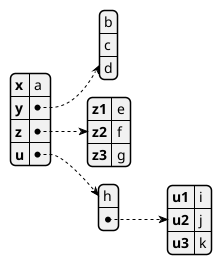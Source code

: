 ' --------------------------------------------------
' Function    : YAML_Format
' Author      : T. TANAKA
' Description : YAML_Formatの基本要素
' --------------------------------------------------

' --------------------------------------------------
' ◆参考文献：
' シンプルなテキストファイルで UML が書ける、オープンソースのツール.html
' https://plantuml.com/ja/
' --------------------------------------------------

@startyaml

'title YAML Format

' left to right direction

' --------------------------------------------------
' Category Definition
' --------------------------------------------------

' --------------------------------------------------
' Category Connection
' --------------------------------------------------
x: a
y:
 - b
 - c
 - d
z:
 z1: e
 z2: f
 z3: g
u:
 - h
 - 
  u1: i
  u2: j
  u3: k


@endyaml

